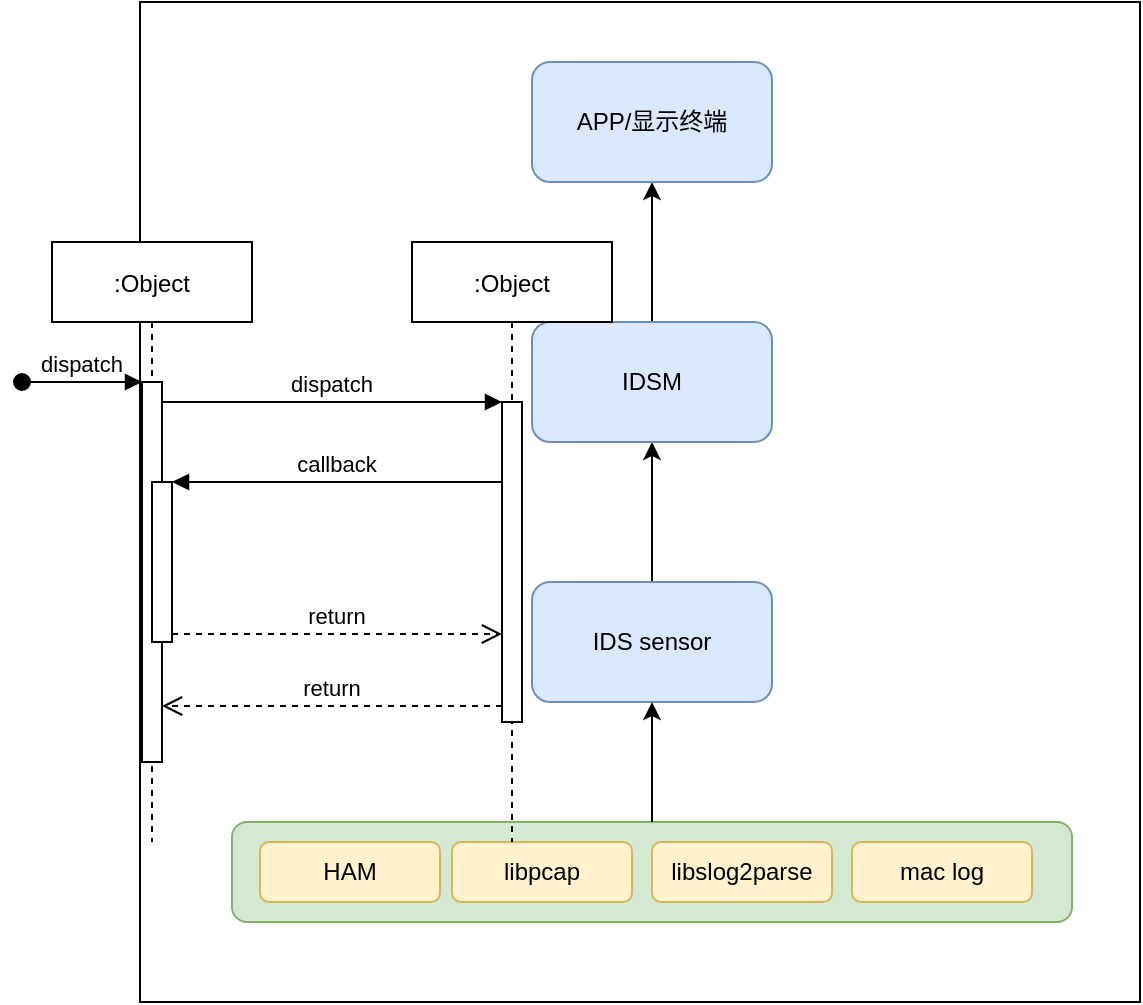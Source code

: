 <mxfile version="24.7.7">
  <diagram name="第 1 页" id="c5ULhFlpVbo5xQjqxNRR">
    <mxGraphModel dx="852" dy="1697" grid="1" gridSize="10" guides="1" tooltips="1" connect="1" arrows="1" fold="1" page="1" pageScale="1" pageWidth="827" pageHeight="1169" math="0" shadow="0">
      <root>
        <mxCell id="0" />
        <mxCell id="1" parent="0" />
        <mxCell id="vr5x9FidwY8XEMQChV_H-2" value="" style="whiteSpace=wrap;html=1;aspect=fixed;" parent="1" vertex="1">
          <mxGeometry x="164" y="-40" width="500" height="500" as="geometry" />
        </mxCell>
        <mxCell id="vr5x9FidwY8XEMQChV_H-17" style="edgeStyle=orthogonalEdgeStyle;rounded=0;orthogonalLoop=1;jettySize=auto;html=1;entryX=0.5;entryY=1;entryDx=0;entryDy=0;" parent="1" source="vr5x9FidwY8XEMQChV_H-3" target="vr5x9FidwY8XEMQChV_H-16" edge="1">
          <mxGeometry relative="1" as="geometry" />
        </mxCell>
        <mxCell id="vr5x9FidwY8XEMQChV_H-3" value="IDS sensor" style="rounded=1;whiteSpace=wrap;html=1;fillColor=#dae8fc;strokeColor=#6c8ebf;" parent="1" vertex="1">
          <mxGeometry x="360" y="250" width="120" height="60" as="geometry" />
        </mxCell>
        <mxCell id="vr5x9FidwY8XEMQChV_H-12" value="" style="group" parent="1" vertex="1" connectable="0">
          <mxGeometry x="210" y="370" width="420" height="50" as="geometry" />
        </mxCell>
        <mxCell id="vr5x9FidwY8XEMQChV_H-4" value="" style="rounded=1;whiteSpace=wrap;html=1;fillColor=#d5e8d4;strokeColor=#82b366;" parent="vr5x9FidwY8XEMQChV_H-12" vertex="1">
          <mxGeometry width="420" height="50" as="geometry" />
        </mxCell>
        <mxCell id="vr5x9FidwY8XEMQChV_H-5" value="HAM" style="rounded=1;whiteSpace=wrap;html=1;fillColor=#fff2cc;strokeColor=#d6b656;" parent="vr5x9FidwY8XEMQChV_H-12" vertex="1">
          <mxGeometry x="14" y="10" width="90" height="30" as="geometry" />
        </mxCell>
        <mxCell id="vr5x9FidwY8XEMQChV_H-6" value="mac log" style="rounded=1;whiteSpace=wrap;html=1;fillColor=#fff2cc;strokeColor=#d6b656;" parent="vr5x9FidwY8XEMQChV_H-12" vertex="1">
          <mxGeometry x="310" y="10" width="90" height="30" as="geometry" />
        </mxCell>
        <mxCell id="vr5x9FidwY8XEMQChV_H-7" value="libpcap" style="rounded=1;whiteSpace=wrap;html=1;fillColor=#fff2cc;strokeColor=#d6b656;" parent="vr5x9FidwY8XEMQChV_H-12" vertex="1">
          <mxGeometry x="110" y="10" width="90" height="30" as="geometry" />
        </mxCell>
        <mxCell id="vr5x9FidwY8XEMQChV_H-8" value="libslog2parse" style="rounded=1;whiteSpace=wrap;html=1;fillColor=#fff2cc;strokeColor=#d6b656;" parent="vr5x9FidwY8XEMQChV_H-12" vertex="1">
          <mxGeometry x="210" y="10" width="90" height="30" as="geometry" />
        </mxCell>
        <mxCell id="vr5x9FidwY8XEMQChV_H-14" style="edgeStyle=orthogonalEdgeStyle;rounded=0;orthogonalLoop=1;jettySize=auto;html=1;entryX=0.5;entryY=1;entryDx=0;entryDy=0;" parent="1" source="vr5x9FidwY8XEMQChV_H-4" target="vr5x9FidwY8XEMQChV_H-3" edge="1">
          <mxGeometry relative="1" as="geometry" />
        </mxCell>
        <mxCell id="vr5x9FidwY8XEMQChV_H-19" style="edgeStyle=orthogonalEdgeStyle;rounded=0;orthogonalLoop=1;jettySize=auto;html=1;entryX=0.5;entryY=1;entryDx=0;entryDy=0;" parent="1" source="vr5x9FidwY8XEMQChV_H-16" target="vr5x9FidwY8XEMQChV_H-18" edge="1">
          <mxGeometry relative="1" as="geometry" />
        </mxCell>
        <mxCell id="vr5x9FidwY8XEMQChV_H-16" value="IDSM" style="rounded=1;whiteSpace=wrap;html=1;fillColor=#dae8fc;strokeColor=#6c8ebf;" parent="1" vertex="1">
          <mxGeometry x="360" y="120" width="120" height="60" as="geometry" />
        </mxCell>
        <mxCell id="vr5x9FidwY8XEMQChV_H-18" value="APP/显示终端" style="rounded=1;whiteSpace=wrap;html=1;fillColor=#dae8fc;strokeColor=#6c8ebf;" parent="1" vertex="1">
          <mxGeometry x="360" y="-10" width="120" height="60" as="geometry" />
        </mxCell>
        <mxCell id="suo4BH3ee55JKuwL1kNS-1" value=":Object" style="shape=umlLifeline;perimeter=lifelinePerimeter;container=1;collapsible=0;recursiveResize=0;rounded=0;shadow=0;strokeWidth=1;" vertex="1" parent="1">
          <mxGeometry x="120" y="80" width="100" height="300" as="geometry" />
        </mxCell>
        <mxCell id="suo4BH3ee55JKuwL1kNS-2" value="" style="points=[];perimeter=orthogonalPerimeter;rounded=0;shadow=0;strokeWidth=1;" vertex="1" parent="suo4BH3ee55JKuwL1kNS-1">
          <mxGeometry x="45" y="70" width="10" height="190" as="geometry" />
        </mxCell>
        <mxCell id="suo4BH3ee55JKuwL1kNS-3" value="dispatch" style="verticalAlign=bottom;startArrow=oval;endArrow=block;startSize=8;shadow=0;strokeWidth=1;" edge="1" parent="suo4BH3ee55JKuwL1kNS-1" target="suo4BH3ee55JKuwL1kNS-2">
          <mxGeometry relative="1" as="geometry">
            <mxPoint x="-15" y="70" as="sourcePoint" />
          </mxGeometry>
        </mxCell>
        <mxCell id="suo4BH3ee55JKuwL1kNS-4" value="" style="points=[];perimeter=orthogonalPerimeter;rounded=0;shadow=0;strokeWidth=1;" vertex="1" parent="suo4BH3ee55JKuwL1kNS-1">
          <mxGeometry x="50" y="120" width="10" height="80" as="geometry" />
        </mxCell>
        <mxCell id="suo4BH3ee55JKuwL1kNS-5" value=":Object" style="shape=umlLifeline;perimeter=lifelinePerimeter;container=1;collapsible=0;recursiveResize=0;rounded=0;shadow=0;strokeWidth=1;" vertex="1" parent="1">
          <mxGeometry x="300" y="80" width="100" height="300" as="geometry" />
        </mxCell>
        <mxCell id="suo4BH3ee55JKuwL1kNS-6" value="" style="points=[];perimeter=orthogonalPerimeter;rounded=0;shadow=0;strokeWidth=1;" vertex="1" parent="suo4BH3ee55JKuwL1kNS-5">
          <mxGeometry x="45" y="80" width="10" height="160" as="geometry" />
        </mxCell>
        <mxCell id="suo4BH3ee55JKuwL1kNS-7" value="return" style="verticalAlign=bottom;endArrow=open;dashed=1;endSize=8;exitX=0;exitY=0.95;shadow=0;strokeWidth=1;" edge="1" parent="1" source="suo4BH3ee55JKuwL1kNS-6" target="suo4BH3ee55JKuwL1kNS-2">
          <mxGeometry relative="1" as="geometry">
            <mxPoint x="275" y="236" as="targetPoint" />
          </mxGeometry>
        </mxCell>
        <mxCell id="suo4BH3ee55JKuwL1kNS-8" value="dispatch" style="verticalAlign=bottom;endArrow=block;entryX=0;entryY=0;shadow=0;strokeWidth=1;" edge="1" parent="1" source="suo4BH3ee55JKuwL1kNS-2" target="suo4BH3ee55JKuwL1kNS-6">
          <mxGeometry relative="1" as="geometry">
            <mxPoint x="275" y="160" as="sourcePoint" />
          </mxGeometry>
        </mxCell>
        <mxCell id="suo4BH3ee55JKuwL1kNS-9" value="callback" style="verticalAlign=bottom;endArrow=block;entryX=1;entryY=0;shadow=0;strokeWidth=1;" edge="1" parent="1" source="suo4BH3ee55JKuwL1kNS-6" target="suo4BH3ee55JKuwL1kNS-4">
          <mxGeometry relative="1" as="geometry">
            <mxPoint x="240" y="200" as="sourcePoint" />
          </mxGeometry>
        </mxCell>
        <mxCell id="suo4BH3ee55JKuwL1kNS-10" value="return" style="verticalAlign=bottom;endArrow=open;dashed=1;endSize=8;exitX=1;exitY=0.95;shadow=0;strokeWidth=1;" edge="1" parent="1" source="suo4BH3ee55JKuwL1kNS-4" target="suo4BH3ee55JKuwL1kNS-6">
          <mxGeometry relative="1" as="geometry">
            <mxPoint x="240" y="257" as="targetPoint" />
          </mxGeometry>
        </mxCell>
      </root>
    </mxGraphModel>
  </diagram>
</mxfile>

